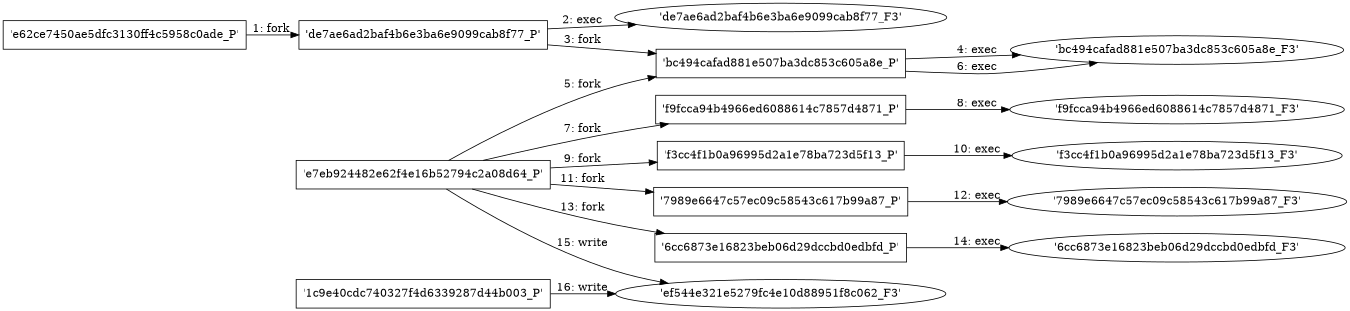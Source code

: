 digraph "D:\Learning\Paper\apt\基于CTI的攻击预警\Dataset\攻击图\ASGfromALLCTI\Steer clear of the MSN Auto Protection scam.dot" {
rankdir="LR"
size="9"
fixedsize="false"
splines="true"
nodesep=0.3
ranksep=0
fontsize=10
overlap="scalexy"
engine= "neato"
	"'e62ce7450ae5dfc3130ff4c5958c0ade_P'" [node_type=Process shape=box]
	"'de7ae6ad2baf4b6e3ba6e9099cab8f77_P'" [node_type=Process shape=box]
	"'e62ce7450ae5dfc3130ff4c5958c0ade_P'" -> "'de7ae6ad2baf4b6e3ba6e9099cab8f77_P'" [label="1: fork"]
	"'de7ae6ad2baf4b6e3ba6e9099cab8f77_P'" [node_type=Process shape=box]
	"'de7ae6ad2baf4b6e3ba6e9099cab8f77_F3'" [node_type=File shape=ellipse]
	"'de7ae6ad2baf4b6e3ba6e9099cab8f77_P'" -> "'de7ae6ad2baf4b6e3ba6e9099cab8f77_F3'" [label="2: exec"]
	"'de7ae6ad2baf4b6e3ba6e9099cab8f77_P'" [node_type=Process shape=box]
	"'bc494cafad881e507ba3dc853c605a8e_P'" [node_type=Process shape=box]
	"'de7ae6ad2baf4b6e3ba6e9099cab8f77_P'" -> "'bc494cafad881e507ba3dc853c605a8e_P'" [label="3: fork"]
	"'bc494cafad881e507ba3dc853c605a8e_P'" [node_type=Process shape=box]
	"'bc494cafad881e507ba3dc853c605a8e_F3'" [node_type=File shape=ellipse]
	"'bc494cafad881e507ba3dc853c605a8e_P'" -> "'bc494cafad881e507ba3dc853c605a8e_F3'" [label="4: exec"]
	"'e7eb924482e62f4e16b52794c2a08d64_P'" [node_type=Process shape=box]
	"'bc494cafad881e507ba3dc853c605a8e_P'" [node_type=Process shape=box]
	"'e7eb924482e62f4e16b52794c2a08d64_P'" -> "'bc494cafad881e507ba3dc853c605a8e_P'" [label="5: fork"]
	"'bc494cafad881e507ba3dc853c605a8e_P'" [node_type=Process shape=box]
	"'bc494cafad881e507ba3dc853c605a8e_F3'" [node_type=File shape=ellipse]
	"'bc494cafad881e507ba3dc853c605a8e_P'" -> "'bc494cafad881e507ba3dc853c605a8e_F3'" [label="6: exec"]
	"'e7eb924482e62f4e16b52794c2a08d64_P'" [node_type=Process shape=box]
	"'f9fcca94b4966ed6088614c7857d4871_P'" [node_type=Process shape=box]
	"'e7eb924482e62f4e16b52794c2a08d64_P'" -> "'f9fcca94b4966ed6088614c7857d4871_P'" [label="7: fork"]
	"'f9fcca94b4966ed6088614c7857d4871_P'" [node_type=Process shape=box]
	"'f9fcca94b4966ed6088614c7857d4871_F3'" [node_type=File shape=ellipse]
	"'f9fcca94b4966ed6088614c7857d4871_P'" -> "'f9fcca94b4966ed6088614c7857d4871_F3'" [label="8: exec"]
	"'e7eb924482e62f4e16b52794c2a08d64_P'" [node_type=Process shape=box]
	"'f3cc4f1b0a96995d2a1e78ba723d5f13_P'" [node_type=Process shape=box]
	"'e7eb924482e62f4e16b52794c2a08d64_P'" -> "'f3cc4f1b0a96995d2a1e78ba723d5f13_P'" [label="9: fork"]
	"'f3cc4f1b0a96995d2a1e78ba723d5f13_P'" [node_type=Process shape=box]
	"'f3cc4f1b0a96995d2a1e78ba723d5f13_F3'" [node_type=File shape=ellipse]
	"'f3cc4f1b0a96995d2a1e78ba723d5f13_P'" -> "'f3cc4f1b0a96995d2a1e78ba723d5f13_F3'" [label="10: exec"]
	"'e7eb924482e62f4e16b52794c2a08d64_P'" [node_type=Process shape=box]
	"'7989e6647c57ec09c58543c617b99a87_P'" [node_type=Process shape=box]
	"'e7eb924482e62f4e16b52794c2a08d64_P'" -> "'7989e6647c57ec09c58543c617b99a87_P'" [label="11: fork"]
	"'7989e6647c57ec09c58543c617b99a87_P'" [node_type=Process shape=box]
	"'7989e6647c57ec09c58543c617b99a87_F3'" [node_type=File shape=ellipse]
	"'7989e6647c57ec09c58543c617b99a87_P'" -> "'7989e6647c57ec09c58543c617b99a87_F3'" [label="12: exec"]
	"'e7eb924482e62f4e16b52794c2a08d64_P'" [node_type=Process shape=box]
	"'6cc6873e16823beb06d29dccbd0edbfd_P'" [node_type=Process shape=box]
	"'e7eb924482e62f4e16b52794c2a08d64_P'" -> "'6cc6873e16823beb06d29dccbd0edbfd_P'" [label="13: fork"]
	"'6cc6873e16823beb06d29dccbd0edbfd_P'" [node_type=Process shape=box]
	"'6cc6873e16823beb06d29dccbd0edbfd_F3'" [node_type=File shape=ellipse]
	"'6cc6873e16823beb06d29dccbd0edbfd_P'" -> "'6cc6873e16823beb06d29dccbd0edbfd_F3'" [label="14: exec"]
	"'ef544e321e5279fc4e10d88951f8c062_F3'" [node_type=file shape=ellipse]
	"'e7eb924482e62f4e16b52794c2a08d64_P'" [node_type=Process shape=box]
	"'e7eb924482e62f4e16b52794c2a08d64_P'" -> "'ef544e321e5279fc4e10d88951f8c062_F3'" [label="15: write"]
	"'ef544e321e5279fc4e10d88951f8c062_F3'" [node_type=file shape=ellipse]
	"'1c9e40cdc740327f4d6339287d44b003_P'" [node_type=Process shape=box]
	"'1c9e40cdc740327f4d6339287d44b003_P'" -> "'ef544e321e5279fc4e10d88951f8c062_F3'" [label="16: write"]
}
